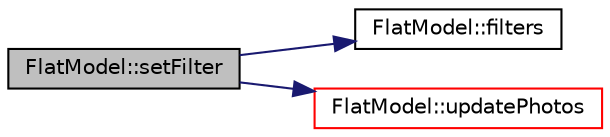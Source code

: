 digraph "FlatModel::setFilter"
{
 // LATEX_PDF_SIZE
  edge [fontname="Helvetica",fontsize="10",labelfontname="Helvetica",labelfontsize="10"];
  node [fontname="Helvetica",fontsize="10",shape=record];
  rankdir="LR";
  Node1 [label="FlatModel::setFilter",height=0.2,width=0.4,color="black", fillcolor="grey75", style="filled", fontcolor="black",tooltip=" "];
  Node1 -> Node2 [color="midnightblue",fontsize="10",style="solid",fontname="Helvetica"];
  Node2 [label="FlatModel::filters",height=0.2,width=0.4,color="black", fillcolor="white", style="filled",URL="$class_flat_model.html#a6fb60b12f93306d3d81e1547a7ade2e6",tooltip=" "];
  Node1 -> Node3 [color="midnightblue",fontsize="10",style="solid",fontname="Helvetica"];
  Node3 [label="FlatModel::updatePhotos",height=0.2,width=0.4,color="red", fillcolor="white", style="filled",URL="$class_flat_model.html#ab787f239714891d0dbea80843b519bf2",tooltip=" "];
}

